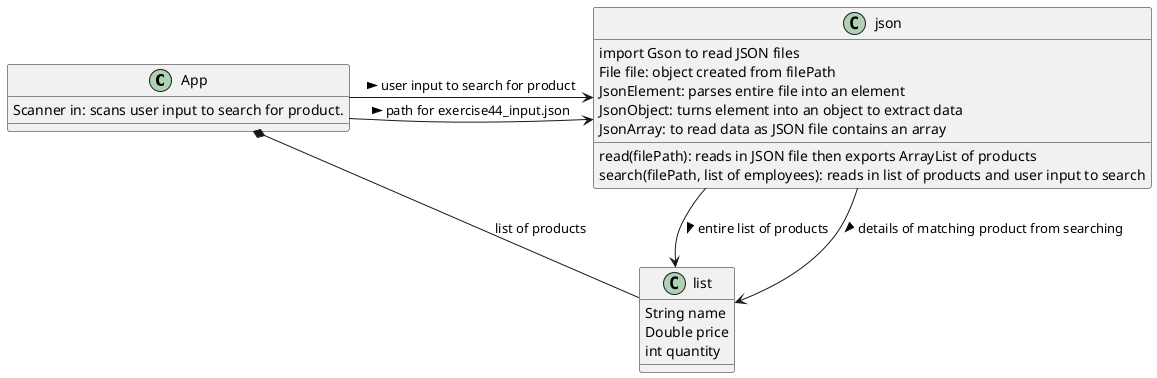 @startuml
class App {
Scanner in: scans user input to search for product.
}

class json {
{method} read(filePath): reads in JSON file then exports ArrayList of products
{method} search(filePath, list of employees): reads in list of products and user input to search
import Gson to read JSON files
File file: object created from filePath
JsonElement: parses entire file into an element
JsonObject: turns element into an object to extract data
JsonArray: to read data as JSON file contains an array
}

App -> json: > path for exercise44_input.json
App *-- list: list of products
json --> list: > entire list of products
App --> json: > user input to search for product
json --> list: > details of matching product from searching

class list {
String name
Double price
int quantity
}
@enduml
